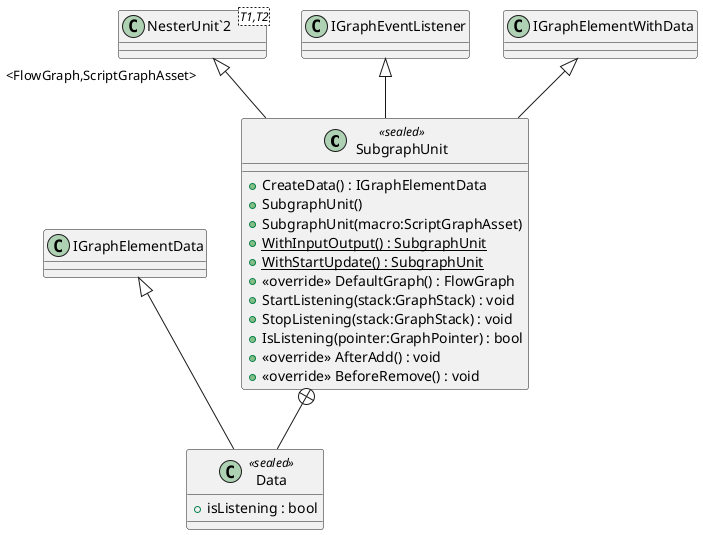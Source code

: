 @startuml
class SubgraphUnit <<sealed>> {
    + CreateData() : IGraphElementData
    + SubgraphUnit()
    + SubgraphUnit(macro:ScriptGraphAsset)
    + {static} WithInputOutput() : SubgraphUnit
    + {static} WithStartUpdate() : SubgraphUnit
    + <<override>> DefaultGraph() : FlowGraph
    + StartListening(stack:GraphStack) : void
    + StopListening(stack:GraphStack) : void
    + IsListening(pointer:GraphPointer) : bool
    + <<override>> AfterAdd() : void
    + <<override>> BeforeRemove() : void
}
class "NesterUnit`2"<T1,T2> {
}
class Data <<sealed>> {
    + isListening : bool
}
"NesterUnit`2" "<FlowGraph,ScriptGraphAsset>" <|-- SubgraphUnit
IGraphEventListener <|-- SubgraphUnit
IGraphElementWithData <|-- SubgraphUnit
SubgraphUnit +-- Data
IGraphElementData <|-- Data
@enduml
